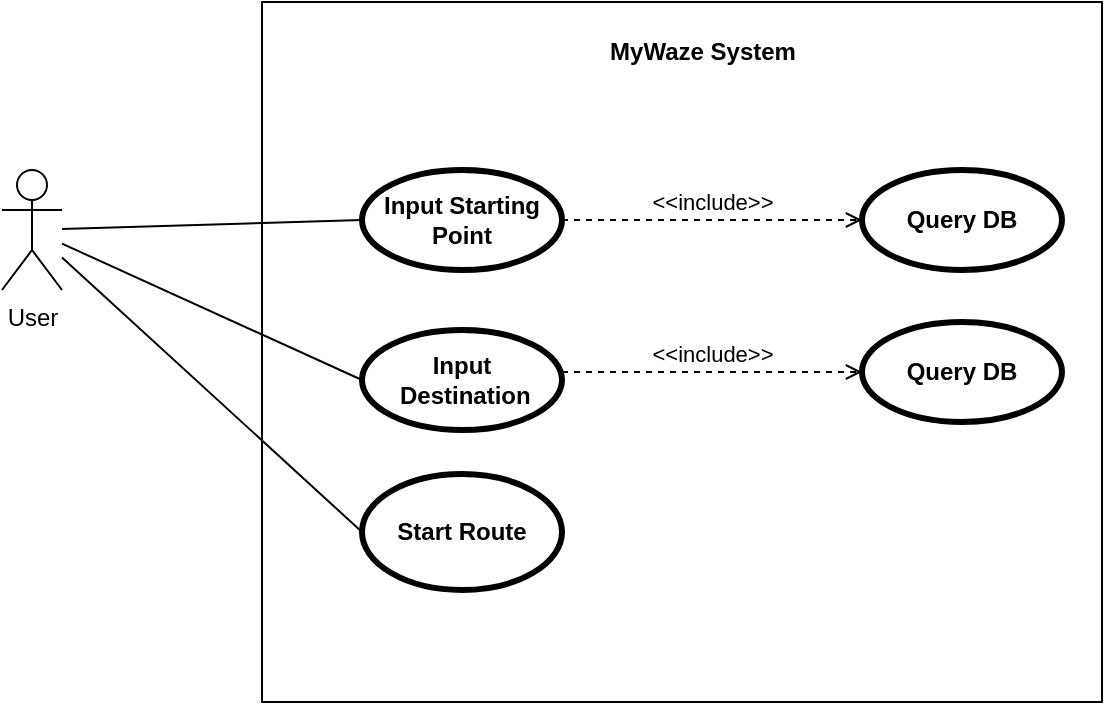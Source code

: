 <mxfile version="27.0.9">
  <diagram name="Página-1" id="3hwwomjhHZCeCZmE392X">
    <mxGraphModel dx="1042" dy="535" grid="1" gridSize="10" guides="1" tooltips="1" connect="1" arrows="1" fold="1" page="1" pageScale="1" pageWidth="827" pageHeight="1169" math="0" shadow="0">
      <root>
        <mxCell id="0" />
        <mxCell id="1" parent="0" />
        <mxCell id="pta2lRaMyoTjO6lxzBkQ-1" value="User" style="shape=umlActor;html=1;verticalLabelPosition=bottom;verticalAlign=top;align=center;" vertex="1" parent="1">
          <mxGeometry x="30" y="124" width="30" height="60" as="geometry" />
        </mxCell>
        <mxCell id="pta2lRaMyoTjO6lxzBkQ-2" value="" style="rounded=0;whiteSpace=wrap;html=1;" vertex="1" parent="1">
          <mxGeometry x="160" y="40" width="420" height="350" as="geometry" />
        </mxCell>
        <mxCell id="pta2lRaMyoTjO6lxzBkQ-3" value="Input Starting Point" style="shape=ellipse;html=1;strokeWidth=3;fontStyle=1;whiteSpace=wrap;align=center;perimeter=ellipsePerimeter;" vertex="1" parent="1">
          <mxGeometry x="210" y="124" width="100" height="50" as="geometry" />
        </mxCell>
        <mxCell id="pta2lRaMyoTjO6lxzBkQ-4" value="&lt;b&gt;MyWaze System&lt;/b&gt;" style="text;html=1;align=center;verticalAlign=middle;resizable=0;points=[];autosize=1;strokeColor=none;fillColor=none;" vertex="1" parent="1">
          <mxGeometry x="320" y="50" width="120" height="30" as="geometry" />
        </mxCell>
        <mxCell id="pta2lRaMyoTjO6lxzBkQ-5" value="" style="edgeStyle=none;html=1;endArrow=none;verticalAlign=bottom;rounded=0;entryX=0;entryY=0.5;entryDx=0;entryDy=0;" edge="1" parent="1" source="pta2lRaMyoTjO6lxzBkQ-1" target="pta2lRaMyoTjO6lxzBkQ-3">
          <mxGeometry width="160" relative="1" as="geometry">
            <mxPoint x="50" y="174" as="sourcePoint" />
            <mxPoint x="240" y="304" as="targetPoint" />
          </mxGeometry>
        </mxCell>
        <mxCell id="pta2lRaMyoTjO6lxzBkQ-6" value="Query DB" style="shape=ellipse;html=1;strokeWidth=3;fontStyle=1;whiteSpace=wrap;align=center;perimeter=ellipsePerimeter;" vertex="1" parent="1">
          <mxGeometry x="460" y="124" width="100" height="50" as="geometry" />
        </mxCell>
        <mxCell id="pta2lRaMyoTjO6lxzBkQ-7" value="&amp;lt;&amp;lt;include&amp;gt;&amp;gt;" style="edgeStyle=none;html=1;endArrow=open;verticalAlign=bottom;dashed=1;labelBackgroundColor=none;rounded=0;exitX=1;exitY=0.5;exitDx=0;exitDy=0;entryX=0;entryY=0.5;entryDx=0;entryDy=0;" edge="1" parent="1" source="pta2lRaMyoTjO6lxzBkQ-3" target="pta2lRaMyoTjO6lxzBkQ-6">
          <mxGeometry width="160" relative="1" as="geometry">
            <mxPoint x="500" y="99" as="sourcePoint" />
            <mxPoint x="510" y="124" as="targetPoint" />
            <mxPoint as="offset" />
          </mxGeometry>
        </mxCell>
        <mxCell id="pta2lRaMyoTjO6lxzBkQ-8" value="Input&lt;br&gt;&amp;nbsp;Destination" style="shape=ellipse;html=1;strokeWidth=3;fontStyle=1;whiteSpace=wrap;align=center;perimeter=ellipsePerimeter;" vertex="1" parent="1">
          <mxGeometry x="210" y="204" width="100" height="50" as="geometry" />
        </mxCell>
        <mxCell id="pta2lRaMyoTjO6lxzBkQ-9" value="" style="edgeStyle=none;html=1;endArrow=none;verticalAlign=bottom;rounded=0;entryX=0;entryY=0.5;entryDx=0;entryDy=0;" edge="1" parent="1" source="pta2lRaMyoTjO6lxzBkQ-1" target="pta2lRaMyoTjO6lxzBkQ-8">
          <mxGeometry width="160" relative="1" as="geometry">
            <mxPoint x="50" y="174" as="sourcePoint" />
            <mxPoint x="240" y="304" as="targetPoint" />
          </mxGeometry>
        </mxCell>
        <mxCell id="pta2lRaMyoTjO6lxzBkQ-10" value="Query DB" style="shape=ellipse;html=1;strokeWidth=3;fontStyle=1;whiteSpace=wrap;align=center;perimeter=ellipsePerimeter;" vertex="1" parent="1">
          <mxGeometry x="460" y="200" width="100" height="50" as="geometry" />
        </mxCell>
        <mxCell id="pta2lRaMyoTjO6lxzBkQ-11" value="&amp;lt;&amp;lt;include&amp;gt;&amp;gt;" style="edgeStyle=none;html=1;endArrow=open;verticalAlign=bottom;dashed=1;labelBackgroundColor=none;rounded=0;exitX=1;exitY=0.5;exitDx=0;exitDy=0;entryX=0;entryY=0.5;entryDx=0;entryDy=0;" edge="1" parent="1" target="pta2lRaMyoTjO6lxzBkQ-10">
          <mxGeometry width="160" relative="1" as="geometry">
            <mxPoint x="310" y="225" as="sourcePoint" />
            <mxPoint x="510" y="200" as="targetPoint" />
            <mxPoint as="offset" />
          </mxGeometry>
        </mxCell>
        <mxCell id="pta2lRaMyoTjO6lxzBkQ-14" value="Start Route" style="shape=ellipse;html=1;strokeWidth=3;fontStyle=1;whiteSpace=wrap;align=center;perimeter=ellipsePerimeter;" vertex="1" parent="1">
          <mxGeometry x="210" y="276" width="100" height="58" as="geometry" />
        </mxCell>
        <mxCell id="pta2lRaMyoTjO6lxzBkQ-15" value="" style="edgeStyle=none;html=1;endArrow=none;verticalAlign=bottom;rounded=0;entryX=0;entryY=0.5;entryDx=0;entryDy=0;" edge="1" parent="1" target="pta2lRaMyoTjO6lxzBkQ-14" source="pta2lRaMyoTjO6lxzBkQ-1">
          <mxGeometry width="160" relative="1" as="geometry">
            <mxPoint x="60" y="224" as="sourcePoint" />
            <mxPoint x="240" y="366" as="targetPoint" />
          </mxGeometry>
        </mxCell>
      </root>
    </mxGraphModel>
  </diagram>
</mxfile>
